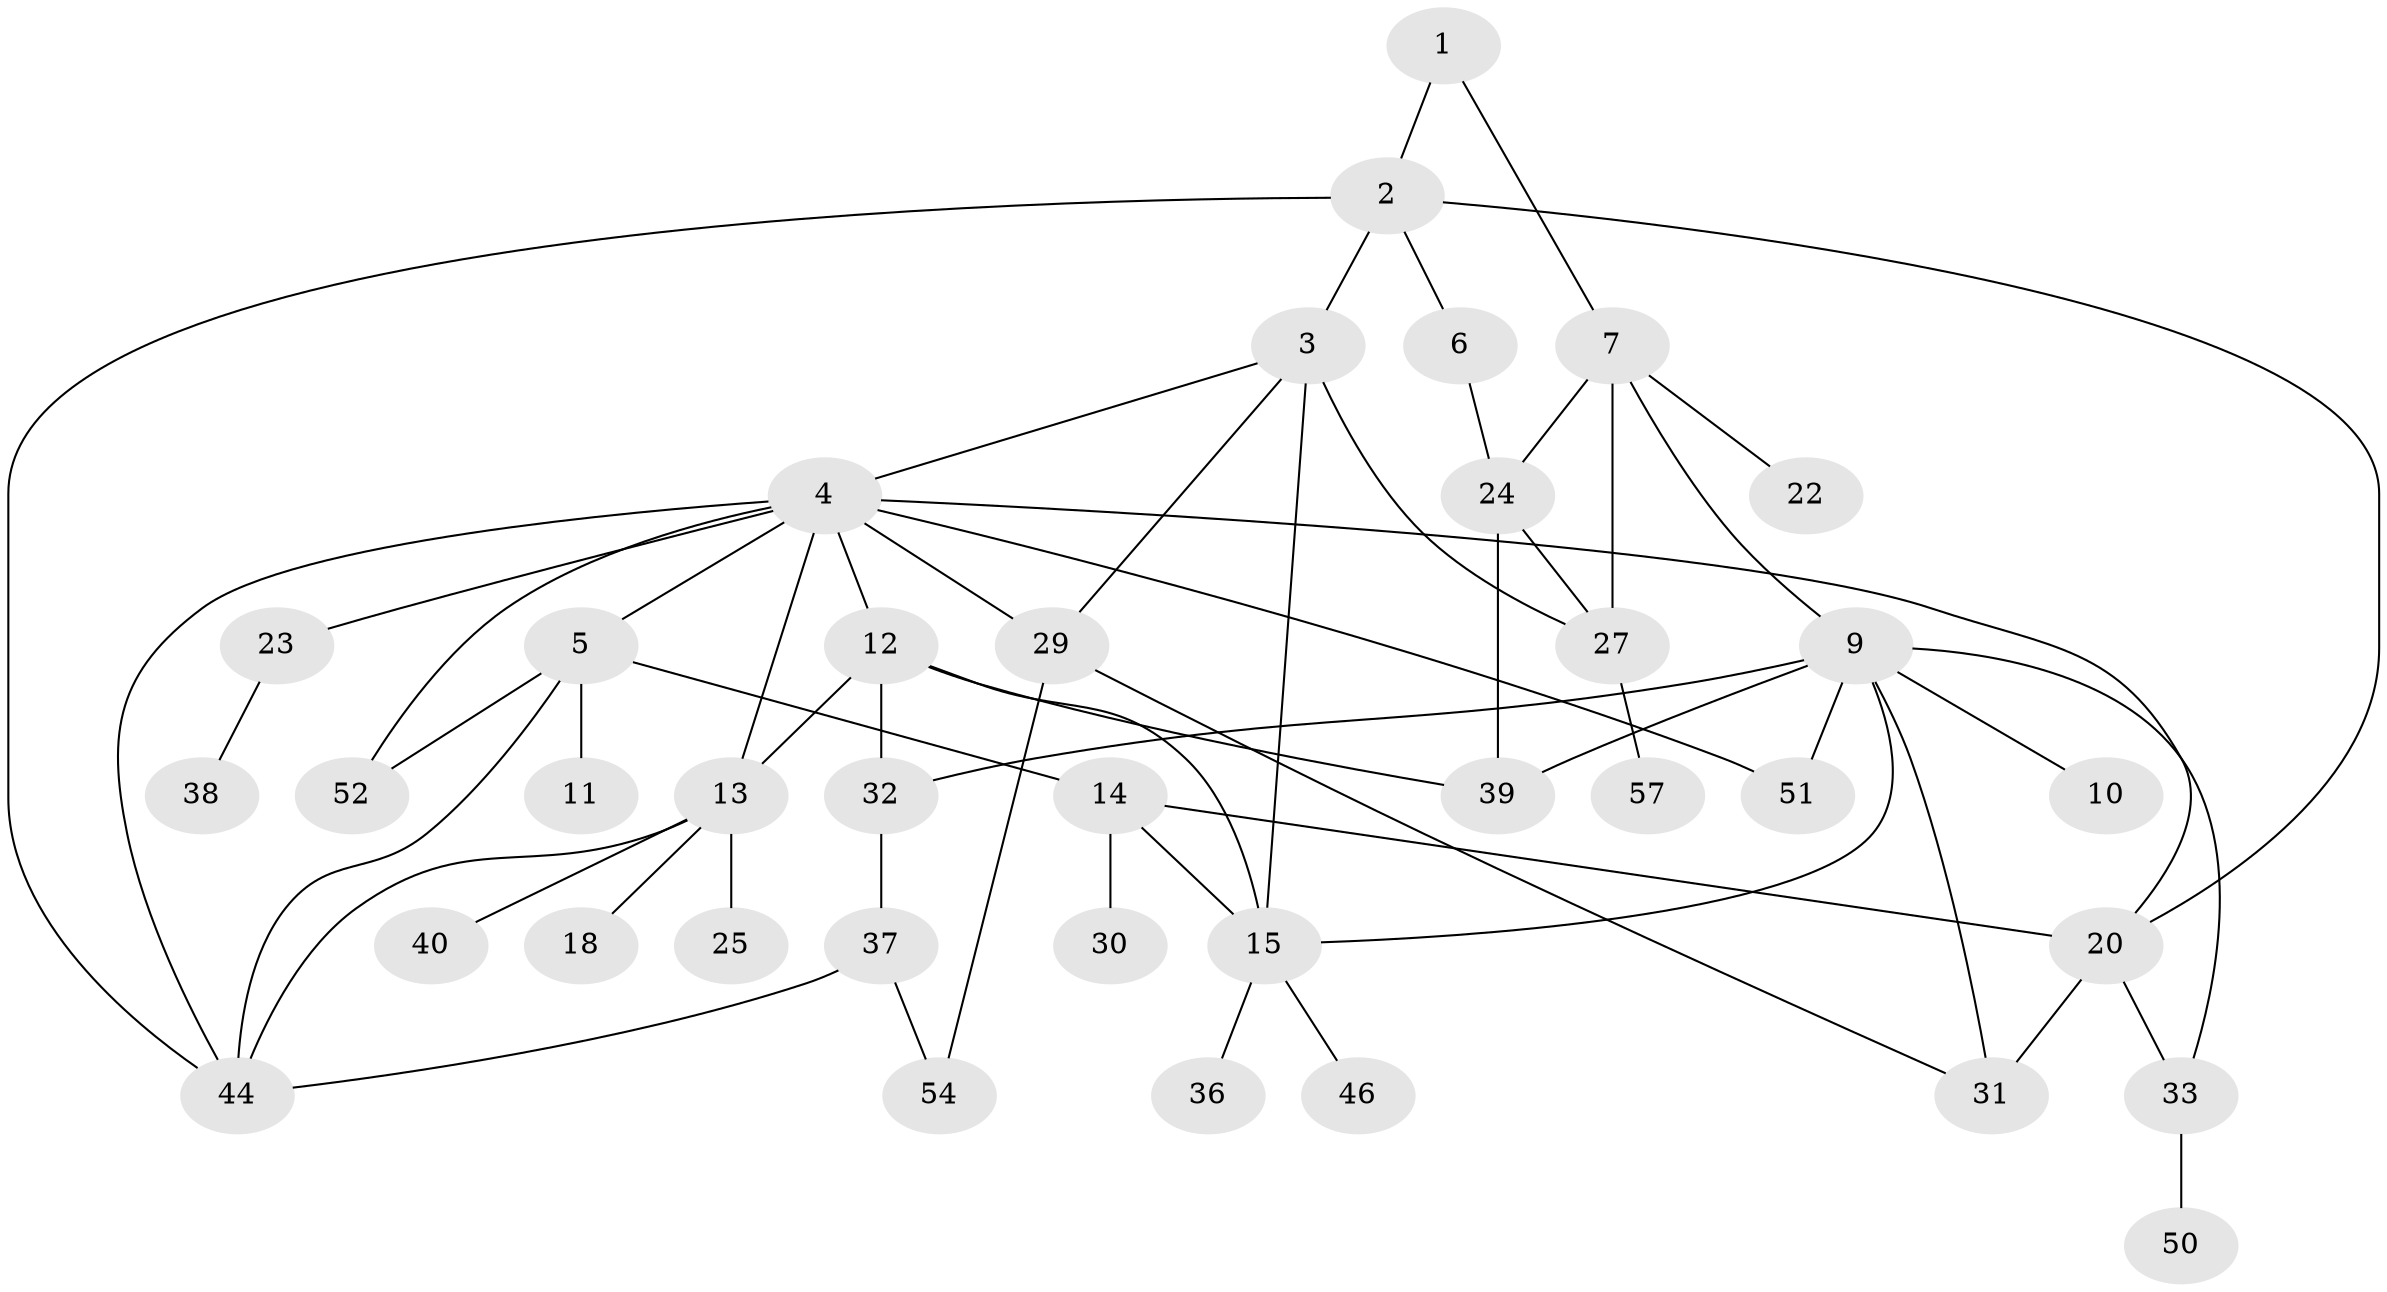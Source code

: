 // original degree distribution, {2: 0.22807017543859648, 6: 0.07017543859649122, 8: 0.017543859649122806, 4: 0.12280701754385964, 1: 0.2807017543859649, 5: 0.08771929824561403, 3: 0.19298245614035087}
// Generated by graph-tools (version 1.1) at 2025/41/03/06/25 10:41:25]
// undirected, 38 vertices, 60 edges
graph export_dot {
graph [start="1"]
  node [color=gray90,style=filled];
  1;
  2 [super="+43"];
  3;
  4 [super="+8"];
  5 [super="+16"];
  6 [super="+21"];
  7 [super="+49"];
  9 [super="+17"];
  10;
  11;
  12 [super="+34"];
  13 [super="+35"];
  14 [super="+48"];
  15 [super="+19"];
  18;
  20 [super="+28"];
  22;
  23;
  24 [super="+26"];
  25;
  27 [super="+53"];
  29 [super="+41"];
  30;
  31 [super="+45"];
  32;
  33 [super="+47"];
  36;
  37 [super="+42"];
  38 [super="+55"];
  39;
  40;
  44;
  46;
  50 [super="+56"];
  51;
  52;
  54;
  57;
  1 -- 2;
  1 -- 7;
  2 -- 3 [weight=2];
  2 -- 6;
  2 -- 44;
  2 -- 20;
  3 -- 4;
  3 -- 15;
  3 -- 29;
  3 -- 27;
  4 -- 5;
  4 -- 12;
  4 -- 20;
  4 -- 23;
  4 -- 51;
  4 -- 44;
  4 -- 52;
  4 -- 29;
  4 -- 13;
  5 -- 11;
  5 -- 14;
  5 -- 52;
  5 -- 44;
  6 -- 24;
  7 -- 9;
  7 -- 22;
  7 -- 27;
  7 -- 24;
  9 -- 10;
  9 -- 32;
  9 -- 39;
  9 -- 51;
  9 -- 33;
  9 -- 31;
  9 -- 15;
  12 -- 13;
  12 -- 32;
  12 -- 15;
  12 -- 39;
  13 -- 18;
  13 -- 25;
  13 -- 40;
  13 -- 44;
  14 -- 30;
  14 -- 15;
  14 -- 20;
  15 -- 36;
  15 -- 46;
  20 -- 33;
  20 -- 31;
  23 -- 38;
  24 -- 39;
  24 -- 27;
  27 -- 57;
  29 -- 54;
  29 -- 31;
  32 -- 37;
  33 -- 50;
  37 -- 44;
  37 -- 54;
}
